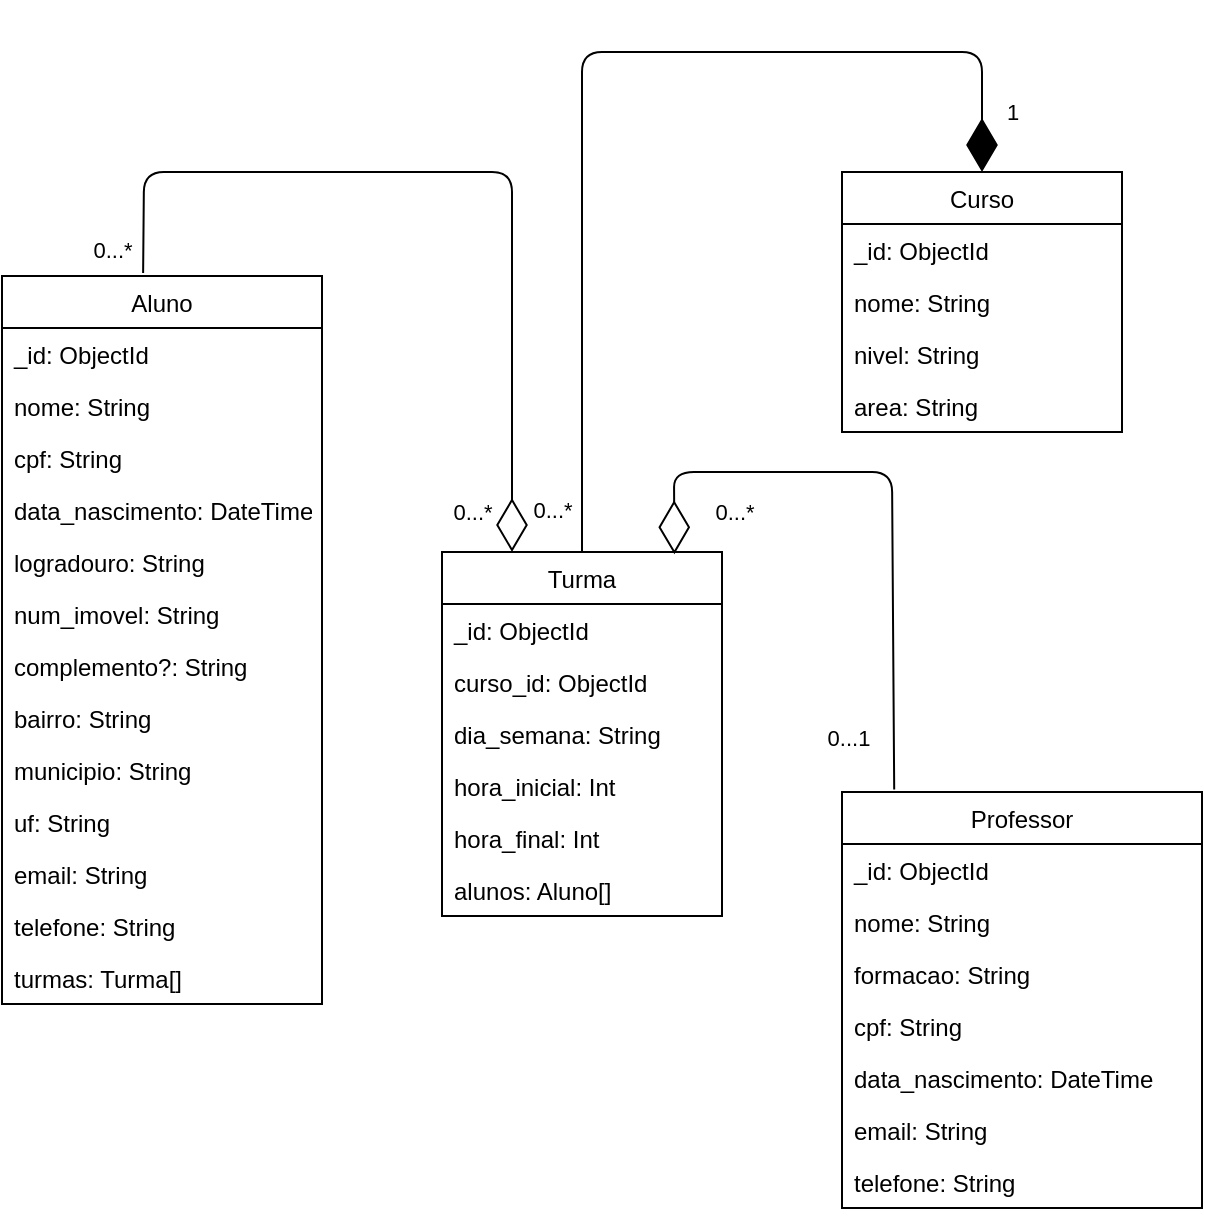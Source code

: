 <mxfile>
    <diagram id="JPTRiWTT1zkp3u40iDrk" name="Page-2">
        <mxGraphModel dx="979" dy="662" grid="1" gridSize="10" guides="1" tooltips="1" connect="1" arrows="1" fold="1" page="0" pageScale="1" pageWidth="850" pageHeight="1100" math="0" shadow="0">
            <root>
                <mxCell id="0"/>
                <mxCell id="1" parent="0"/>
                <mxCell id="XobfELes2eheLk3CZ_iE-1" value="Aluno" style="swimlane;fontStyle=0;childLayout=stackLayout;horizontal=1;startSize=26;fillColor=none;horizontalStack=0;resizeParent=1;resizeParentMax=0;resizeLast=0;collapsible=1;marginBottom=0;" parent="1" vertex="1">
                    <mxGeometry x="125" y="402" width="160" height="364" as="geometry"/>
                </mxCell>
                <mxCell id="XobfELes2eheLk3CZ_iE-2" value="_id: ObjectId" style="text;strokeColor=none;fillColor=none;align=left;verticalAlign=top;spacingLeft=4;spacingRight=4;overflow=hidden;rotatable=0;points=[[0,0.5],[1,0.5]];portConstraint=eastwest;" parent="XobfELes2eheLk3CZ_iE-1" vertex="1">
                    <mxGeometry y="26" width="160" height="26" as="geometry"/>
                </mxCell>
                <mxCell id="XobfELes2eheLk3CZ_iE-3" value="nome: String" style="text;strokeColor=none;fillColor=none;align=left;verticalAlign=top;spacingLeft=4;spacingRight=4;overflow=hidden;rotatable=0;points=[[0,0.5],[1,0.5]];portConstraint=eastwest;" parent="XobfELes2eheLk3CZ_iE-1" vertex="1">
                    <mxGeometry y="52" width="160" height="26" as="geometry"/>
                </mxCell>
                <mxCell id="LKVzIDbZIAc9AaPxp5Y8-25" value="cpf: String" style="text;strokeColor=none;fillColor=none;align=left;verticalAlign=top;spacingLeft=4;spacingRight=4;overflow=hidden;rotatable=0;points=[[0,0.5],[1,0.5]];portConstraint=eastwest;" parent="XobfELes2eheLk3CZ_iE-1" vertex="1">
                    <mxGeometry y="78" width="160" height="26" as="geometry"/>
                </mxCell>
                <mxCell id="LKVzIDbZIAc9AaPxp5Y8-15" value="data_nascimento: DateTime" style="text;strokeColor=none;fillColor=none;align=left;verticalAlign=top;spacingLeft=4;spacingRight=4;overflow=hidden;rotatable=0;points=[[0,0.5],[1,0.5]];portConstraint=eastwest;" parent="XobfELes2eheLk3CZ_iE-1" vertex="1">
                    <mxGeometry y="104" width="160" height="26" as="geometry"/>
                </mxCell>
                <mxCell id="XobfELes2eheLk3CZ_iE-4" value="logradouro: String" style="text;strokeColor=none;fillColor=none;align=left;verticalAlign=top;spacingLeft=4;spacingRight=4;overflow=hidden;rotatable=0;points=[[0,0.5],[1,0.5]];portConstraint=eastwest;" parent="XobfELes2eheLk3CZ_iE-1" vertex="1">
                    <mxGeometry y="130" width="160" height="26" as="geometry"/>
                </mxCell>
                <mxCell id="LKVzIDbZIAc9AaPxp5Y8-14" value="num_imovel: String" style="text;strokeColor=none;fillColor=none;align=left;verticalAlign=top;spacingLeft=4;spacingRight=4;overflow=hidden;rotatable=0;points=[[0,0.5],[1,0.5]];portConstraint=eastwest;" parent="XobfELes2eheLk3CZ_iE-1" vertex="1">
                    <mxGeometry y="156" width="160" height="26" as="geometry"/>
                </mxCell>
                <mxCell id="LKVzIDbZIAc9AaPxp5Y8-27" value="complemento?: String" style="text;strokeColor=none;fillColor=none;align=left;verticalAlign=top;spacingLeft=4;spacingRight=4;overflow=hidden;rotatable=0;points=[[0,0.5],[1,0.5]];portConstraint=eastwest;" parent="XobfELes2eheLk3CZ_iE-1" vertex="1">
                    <mxGeometry y="182" width="160" height="26" as="geometry"/>
                </mxCell>
                <mxCell id="LKVzIDbZIAc9AaPxp5Y8-16" value="bairro: String" style="text;strokeColor=none;fillColor=none;align=left;verticalAlign=top;spacingLeft=4;spacingRight=4;overflow=hidden;rotatable=0;points=[[0,0.5],[1,0.5]];portConstraint=eastwest;" parent="XobfELes2eheLk3CZ_iE-1" vertex="1">
                    <mxGeometry y="208" width="160" height="26" as="geometry"/>
                </mxCell>
                <mxCell id="LKVzIDbZIAc9AaPxp5Y8-21" value="municipio: String" style="text;strokeColor=none;fillColor=none;align=left;verticalAlign=top;spacingLeft=4;spacingRight=4;overflow=hidden;rotatable=0;points=[[0,0.5],[1,0.5]];portConstraint=eastwest;" parent="XobfELes2eheLk3CZ_iE-1" vertex="1">
                    <mxGeometry y="234" width="160" height="26" as="geometry"/>
                </mxCell>
                <mxCell id="LKVzIDbZIAc9AaPxp5Y8-22" value="uf: String" style="text;strokeColor=none;fillColor=none;align=left;verticalAlign=top;spacingLeft=4;spacingRight=4;overflow=hidden;rotatable=0;points=[[0,0.5],[1,0.5]];portConstraint=eastwest;" parent="XobfELes2eheLk3CZ_iE-1" vertex="1">
                    <mxGeometry y="260" width="160" height="26" as="geometry"/>
                </mxCell>
                <mxCell id="LKVzIDbZIAc9AaPxp5Y8-23" value="email: String" style="text;strokeColor=none;fillColor=none;align=left;verticalAlign=top;spacingLeft=4;spacingRight=4;overflow=hidden;rotatable=0;points=[[0,0.5],[1,0.5]];portConstraint=eastwest;" parent="XobfELes2eheLk3CZ_iE-1" vertex="1">
                    <mxGeometry y="286" width="160" height="26" as="geometry"/>
                </mxCell>
                <mxCell id="LKVzIDbZIAc9AaPxp5Y8-24" value="telefone: String" style="text;strokeColor=none;fillColor=none;align=left;verticalAlign=top;spacingLeft=4;spacingRight=4;overflow=hidden;rotatable=0;points=[[0,0.5],[1,0.5]];portConstraint=eastwest;" parent="XobfELes2eheLk3CZ_iE-1" vertex="1">
                    <mxGeometry y="312" width="160" height="26" as="geometry"/>
                </mxCell>
                <mxCell id="pnKr05B_UNKHC8w2uhpG-7" value="turmas: Turma[]" style="text;strokeColor=none;fillColor=none;align=left;verticalAlign=top;spacingLeft=4;spacingRight=4;overflow=hidden;rotatable=0;points=[[0,0.5],[1,0.5]];portConstraint=eastwest;" parent="XobfELes2eheLk3CZ_iE-1" vertex="1">
                    <mxGeometry y="338" width="160" height="26" as="geometry"/>
                </mxCell>
                <mxCell id="LKVzIDbZIAc9AaPxp5Y8-1" value="Professor" style="swimlane;fontStyle=0;childLayout=stackLayout;horizontal=1;startSize=26;fillColor=none;horizontalStack=0;resizeParent=1;resizeParentMax=0;resizeLast=0;collapsible=1;marginBottom=0;" parent="1" vertex="1">
                    <mxGeometry x="545" y="660" width="180" height="208" as="geometry"/>
                </mxCell>
                <mxCell id="LKVzIDbZIAc9AaPxp5Y8-2" value="_id: ObjectId" style="text;strokeColor=none;fillColor=none;align=left;verticalAlign=top;spacingLeft=4;spacingRight=4;overflow=hidden;rotatable=0;points=[[0,0.5],[1,0.5]];portConstraint=eastwest;" parent="LKVzIDbZIAc9AaPxp5Y8-1" vertex="1">
                    <mxGeometry y="26" width="180" height="26" as="geometry"/>
                </mxCell>
                <mxCell id="LKVzIDbZIAc9AaPxp5Y8-3" value="nome: String" style="text;strokeColor=none;fillColor=none;align=left;verticalAlign=top;spacingLeft=4;spacingRight=4;overflow=hidden;rotatable=0;points=[[0,0.5],[1,0.5]];portConstraint=eastwest;" parent="LKVzIDbZIAc9AaPxp5Y8-1" vertex="1">
                    <mxGeometry y="52" width="180" height="26" as="geometry"/>
                </mxCell>
                <mxCell id="LKVzIDbZIAc9AaPxp5Y8-4" value="formacao: String" style="text;strokeColor=none;fillColor=none;align=left;verticalAlign=top;spacingLeft=4;spacingRight=4;overflow=hidden;rotatable=0;points=[[0,0.5],[1,0.5]];portConstraint=eastwest;" parent="LKVzIDbZIAc9AaPxp5Y8-1" vertex="1">
                    <mxGeometry y="78" width="180" height="26" as="geometry"/>
                </mxCell>
                <mxCell id="Z20Oo2uiIgpjTULkXjDu-2" value="cpf: String" style="text;strokeColor=none;fillColor=none;align=left;verticalAlign=top;spacingLeft=4;spacingRight=4;overflow=hidden;rotatable=0;points=[[0,0.5],[1,0.5]];portConstraint=eastwest;" parent="LKVzIDbZIAc9AaPxp5Y8-1" vertex="1">
                    <mxGeometry y="104" width="180" height="26" as="geometry"/>
                </mxCell>
                <mxCell id="Z20Oo2uiIgpjTULkXjDu-3" value="data_nascimento: DateTime" style="text;strokeColor=none;fillColor=none;align=left;verticalAlign=top;spacingLeft=4;spacingRight=4;overflow=hidden;rotatable=0;points=[[0,0.5],[1,0.5]];portConstraint=eastwest;" parent="LKVzIDbZIAc9AaPxp5Y8-1" vertex="1">
                    <mxGeometry y="130" width="180" height="26" as="geometry"/>
                </mxCell>
                <mxCell id="Z20Oo2uiIgpjTULkXjDu-4" value="email: String" style="text;strokeColor=none;fillColor=none;align=left;verticalAlign=top;spacingLeft=4;spacingRight=4;overflow=hidden;rotatable=0;points=[[0,0.5],[1,0.5]];portConstraint=eastwest;" parent="LKVzIDbZIAc9AaPxp5Y8-1" vertex="1">
                    <mxGeometry y="156" width="180" height="26" as="geometry"/>
                </mxCell>
                <mxCell id="Z20Oo2uiIgpjTULkXjDu-5" value="telefone: String" style="text;strokeColor=none;fillColor=none;align=left;verticalAlign=top;spacingLeft=4;spacingRight=4;overflow=hidden;rotatable=0;points=[[0,0.5],[1,0.5]];portConstraint=eastwest;" parent="LKVzIDbZIAc9AaPxp5Y8-1" vertex="1">
                    <mxGeometry y="182" width="180" height="26" as="geometry"/>
                </mxCell>
                <mxCell id="LKVzIDbZIAc9AaPxp5Y8-5" value="Turma" style="swimlane;fontStyle=0;childLayout=stackLayout;horizontal=1;startSize=26;fillColor=none;horizontalStack=0;resizeParent=1;resizeParentMax=0;resizeLast=0;collapsible=1;marginBottom=0;" parent="1" vertex="1">
                    <mxGeometry x="345" y="540" width="140" height="182" as="geometry"/>
                </mxCell>
                <mxCell id="LKVzIDbZIAc9AaPxp5Y8-6" value="_id: ObjectId" style="text;strokeColor=none;fillColor=none;align=left;verticalAlign=top;spacingLeft=4;spacingRight=4;overflow=hidden;rotatable=0;points=[[0,0.5],[1,0.5]];portConstraint=eastwest;" parent="LKVzIDbZIAc9AaPxp5Y8-5" vertex="1">
                    <mxGeometry y="26" width="140" height="26" as="geometry"/>
                </mxCell>
                <mxCell id="WQJ7P3IoUpaGdgbHNxd2-1" value="curso_id: ObjectId" style="text;strokeColor=none;fillColor=none;align=left;verticalAlign=top;spacingLeft=4;spacingRight=4;overflow=hidden;rotatable=0;points=[[0,0.5],[1,0.5]];portConstraint=eastwest;" vertex="1" parent="LKVzIDbZIAc9AaPxp5Y8-5">
                    <mxGeometry y="52" width="140" height="26" as="geometry"/>
                </mxCell>
                <mxCell id="LKVzIDbZIAc9AaPxp5Y8-7" value="dia_semana: String" style="text;strokeColor=none;fillColor=none;align=left;verticalAlign=top;spacingLeft=4;spacingRight=4;overflow=hidden;rotatable=0;points=[[0,0.5],[1,0.5]];portConstraint=eastwest;" parent="LKVzIDbZIAc9AaPxp5Y8-5" vertex="1">
                    <mxGeometry y="78" width="140" height="26" as="geometry"/>
                </mxCell>
                <mxCell id="LKVzIDbZIAc9AaPxp5Y8-8" value="hora_inicial: Int" style="text;strokeColor=none;fillColor=none;align=left;verticalAlign=top;spacingLeft=4;spacingRight=4;overflow=hidden;rotatable=0;points=[[0,0.5],[1,0.5]];portConstraint=eastwest;" parent="LKVzIDbZIAc9AaPxp5Y8-5" vertex="1">
                    <mxGeometry y="104" width="140" height="26" as="geometry"/>
                </mxCell>
                <mxCell id="Nh1p_xW2Dm00-HK53bh6-1" value="hora_final: Int" style="text;strokeColor=none;fillColor=none;align=left;verticalAlign=top;spacingLeft=4;spacingRight=4;overflow=hidden;rotatable=0;points=[[0,0.5],[1,0.5]];portConstraint=eastwest;" parent="LKVzIDbZIAc9AaPxp5Y8-5" vertex="1">
                    <mxGeometry y="130" width="140" height="26" as="geometry"/>
                </mxCell>
                <mxCell id="pnKr05B_UNKHC8w2uhpG-12" value="alunos: Aluno[]" style="text;strokeColor=none;fillColor=none;align=left;verticalAlign=top;spacingLeft=4;spacingRight=4;overflow=hidden;rotatable=0;points=[[0,0.5],[1,0.5]];portConstraint=eastwest;" parent="LKVzIDbZIAc9AaPxp5Y8-5" vertex="1">
                    <mxGeometry y="156" width="140" height="26" as="geometry"/>
                </mxCell>
                <mxCell id="LKVzIDbZIAc9AaPxp5Y8-9" value="Curso" style="swimlane;fontStyle=0;childLayout=stackLayout;horizontal=1;startSize=26;fillColor=none;horizontalStack=0;resizeParent=1;resizeParentMax=0;resizeLast=0;collapsible=1;marginBottom=0;" parent="1" vertex="1">
                    <mxGeometry x="545" y="350" width="140" height="130" as="geometry"/>
                </mxCell>
                <mxCell id="LKVzIDbZIAc9AaPxp5Y8-10" value="_id: ObjectId" style="text;strokeColor=none;fillColor=none;align=left;verticalAlign=top;spacingLeft=4;spacingRight=4;overflow=hidden;rotatable=0;points=[[0,0.5],[1,0.5]];portConstraint=eastwest;" parent="LKVzIDbZIAc9AaPxp5Y8-9" vertex="1">
                    <mxGeometry y="26" width="140" height="26" as="geometry"/>
                </mxCell>
                <mxCell id="LKVzIDbZIAc9AaPxp5Y8-11" value="nome: String" style="text;strokeColor=none;fillColor=none;align=left;verticalAlign=top;spacingLeft=4;spacingRight=4;overflow=hidden;rotatable=0;points=[[0,0.5],[1,0.5]];portConstraint=eastwest;" parent="LKVzIDbZIAc9AaPxp5Y8-9" vertex="1">
                    <mxGeometry y="52" width="140" height="26" as="geometry"/>
                </mxCell>
                <mxCell id="LKVzIDbZIAc9AaPxp5Y8-12" value="nivel: String" style="text;strokeColor=none;fillColor=none;align=left;verticalAlign=top;spacingLeft=4;spacingRight=4;overflow=hidden;rotatable=0;points=[[0,0.5],[1,0.5]];portConstraint=eastwest;" parent="LKVzIDbZIAc9AaPxp5Y8-9" vertex="1">
                    <mxGeometry y="78" width="140" height="26" as="geometry"/>
                </mxCell>
                <mxCell id="Z20Oo2uiIgpjTULkXjDu-1" value="area: String" style="text;strokeColor=none;fillColor=none;align=left;verticalAlign=top;spacingLeft=4;spacingRight=4;overflow=hidden;rotatable=0;points=[[0,0.5],[1,0.5]];portConstraint=eastwest;" parent="LKVzIDbZIAc9AaPxp5Y8-9" vertex="1">
                    <mxGeometry y="104" width="140" height="26" as="geometry"/>
                </mxCell>
                <mxCell id="Nh1p_xW2Dm00-HK53bh6-8" value="" style="endArrow=diamondThin;endFill=1;endSize=24;html=1;entryX=0.5;entryY=0;entryDx=0;entryDy=0;exitX=0.5;exitY=0;exitDx=0;exitDy=0;" parent="1" source="LKVzIDbZIAc9AaPxp5Y8-5" target="LKVzIDbZIAc9AaPxp5Y8-9" edge="1">
                    <mxGeometry width="160" relative="1" as="geometry">
                        <mxPoint x="450" y="290" as="sourcePoint"/>
                        <mxPoint x="610" y="290" as="targetPoint"/>
                        <Array as="points">
                            <mxPoint x="415" y="290"/>
                            <mxPoint x="615" y="290"/>
                        </Array>
                    </mxGeometry>
                </mxCell>
                <mxCell id="Nh1p_xW2Dm00-HK53bh6-9" value="0...*" style="edgeLabel;html=1;align=center;verticalAlign=middle;resizable=0;points=[];" parent="Nh1p_xW2Dm00-HK53bh6-8" vertex="1" connectable="0">
                    <mxGeometry x="-0.934" y="1" relative="1" as="geometry">
                        <mxPoint x="-14" y="-4" as="offset"/>
                    </mxGeometry>
                </mxCell>
                <mxCell id="pnKr05B_UNKHC8w2uhpG-2" value="1" style="edgeLabel;html=1;align=center;verticalAlign=middle;resizable=0;points=[];" parent="Nh1p_xW2Dm00-HK53bh6-8" vertex="1" connectable="0">
                    <mxGeometry x="0.82" y="1" relative="1" as="geometry">
                        <mxPoint x="14" y="16" as="offset"/>
                    </mxGeometry>
                </mxCell>
                <mxCell id="Nh1p_xW2Dm00-HK53bh6-11" value="" style="endArrow=diamondThin;endFill=0;endSize=24;html=1;entryX=0.25;entryY=0;entryDx=0;entryDy=0;exitX=0.441;exitY=-0.004;exitDx=0;exitDy=0;exitPerimeter=0;" parent="1" source="XobfELes2eheLk3CZ_iE-1" target="LKVzIDbZIAc9AaPxp5Y8-5" edge="1">
                    <mxGeometry width="160" relative="1" as="geometry">
                        <mxPoint x="240" y="560" as="sourcePoint"/>
                        <mxPoint x="400" y="560" as="targetPoint"/>
                        <Array as="points">
                            <mxPoint x="196" y="350"/>
                            <mxPoint x="380" y="350"/>
                        </Array>
                    </mxGeometry>
                </mxCell>
                <mxCell id="Nh1p_xW2Dm00-HK53bh6-12" value="0...*" style="edgeLabel;html=1;align=center;verticalAlign=middle;resizable=0;points=[];" parent="Nh1p_xW2Dm00-HK53bh6-11" vertex="1" connectable="0">
                    <mxGeometry x="-0.932" relative="1" as="geometry">
                        <mxPoint x="-16" y="3" as="offset"/>
                    </mxGeometry>
                </mxCell>
                <mxCell id="Nh1p_xW2Dm00-HK53bh6-13" value="0...*" style="edgeLabel;html=1;align=center;verticalAlign=middle;resizable=0;points=[];" parent="Nh1p_xW2Dm00-HK53bh6-11" vertex="1" connectable="0">
                    <mxGeometry x="0.759" relative="1" as="geometry">
                        <mxPoint x="-20" y="31" as="offset"/>
                    </mxGeometry>
                </mxCell>
                <mxCell id="pnKr05B_UNKHC8w2uhpG-3" value="" style="endArrow=diamondThin;endFill=0;endSize=24;html=1;entryX=0.83;entryY=0.006;entryDx=0;entryDy=0;entryPerimeter=0;exitX=0.145;exitY=-0.006;exitDx=0;exitDy=0;exitPerimeter=0;" parent="1" source="LKVzIDbZIAc9AaPxp5Y8-1" target="LKVzIDbZIAc9AaPxp5Y8-5" edge="1">
                    <mxGeometry width="160" relative="1" as="geometry">
                        <mxPoint x="600" y="640" as="sourcePoint"/>
                        <mxPoint x="460" y="490" as="targetPoint"/>
                        <Array as="points">
                            <mxPoint x="570" y="500"/>
                            <mxPoint x="461" y="500"/>
                        </Array>
                    </mxGeometry>
                </mxCell>
                <mxCell id="pnKr05B_UNKHC8w2uhpG-5" value="0...*" style="edgeLabel;html=1;align=center;verticalAlign=middle;resizable=0;points=[];" parent="pnKr05B_UNKHC8w2uhpG-3" vertex="1" connectable="0">
                    <mxGeometry x="0.712" y="1" relative="1" as="geometry">
                        <mxPoint x="26" y="19" as="offset"/>
                    </mxGeometry>
                </mxCell>
                <mxCell id="pnKr05B_UNKHC8w2uhpG-6" value="0...1" style="edgeLabel;html=1;align=center;verticalAlign=middle;resizable=0;points=[];" parent="pnKr05B_UNKHC8w2uhpG-3" vertex="1" connectable="0">
                    <mxGeometry x="-0.806" relative="1" as="geometry">
                        <mxPoint x="-23" y="4" as="offset"/>
                    </mxGeometry>
                </mxCell>
            </root>
        </mxGraphModel>
    </diagram>
</mxfile>